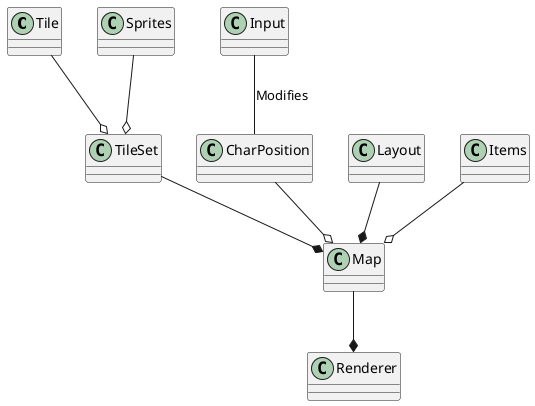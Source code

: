 @startuml

Tile --o TileSet 
Sprites --o TileSet
TileSet --* Map
Input -- CharPosition: Modifies
CharPosition --o Map
Layout --* Map
Items --o Map
Map --* Renderer

@enduml